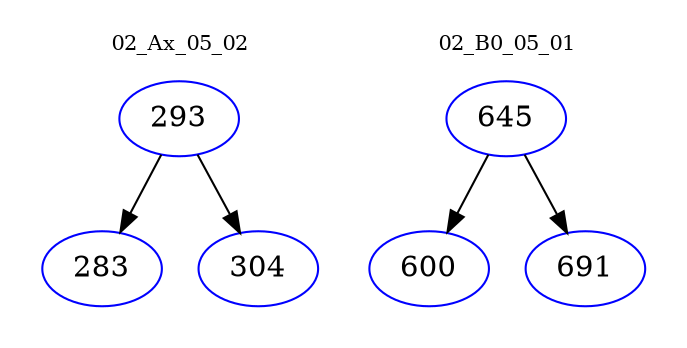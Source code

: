 digraph{
subgraph cluster_0 {
color = white
label = "02_Ax_05_02";
fontsize=10;
T0_293 [label="293", color="blue"]
T0_293 -> T0_283 [color="black"]
T0_283 [label="283", color="blue"]
T0_293 -> T0_304 [color="black"]
T0_304 [label="304", color="blue"]
}
subgraph cluster_1 {
color = white
label = "02_B0_05_01";
fontsize=10;
T1_645 [label="645", color="blue"]
T1_645 -> T1_600 [color="black"]
T1_600 [label="600", color="blue"]
T1_645 -> T1_691 [color="black"]
T1_691 [label="691", color="blue"]
}
}

